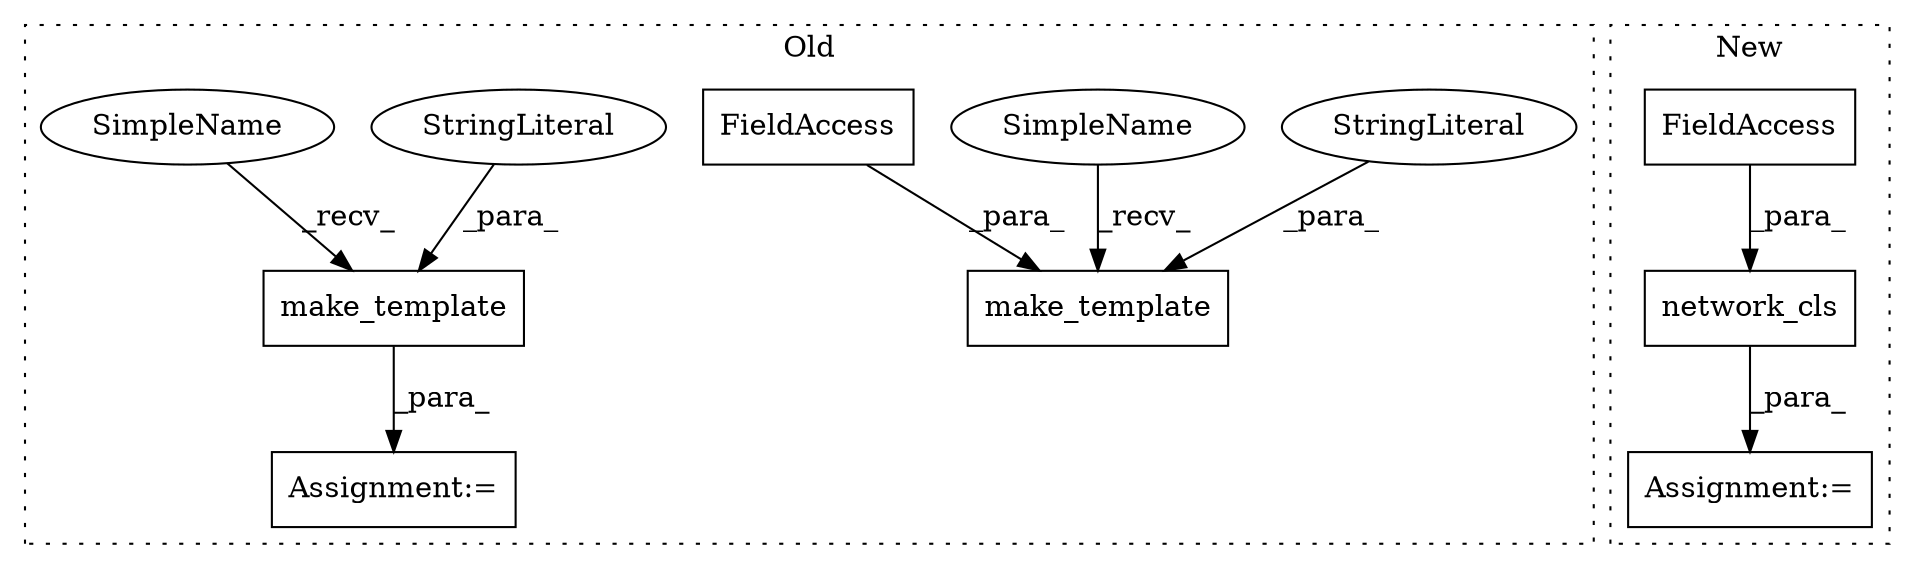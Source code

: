 digraph G {
subgraph cluster0 {
1 [label="make_template" a="32" s="8632,8678" l="14,1" shape="box"];
3 [label="FieldAccess" a="22" s="8662" l="16" shape="box"];
4 [label="make_template" a="32" s="8560,8600" l="14,1" shape="box"];
5 [label="StringLiteral" a="45" s="8646" l="15" shape="ellipse"];
6 [label="StringLiteral" a="45" s="8574" l="15" shape="ellipse"];
9 [label="Assignment:=" a="7" s="8548" l="1" shape="box"];
10 [label="SimpleName" a="42" s="8621" l="10" shape="ellipse"];
11 [label="SimpleName" a="42" s="8549" l="10" shape="ellipse"];
label = "Old";
style="dotted";
}
subgraph cluster1 {
2 [label="network_cls" a="32" s="8906,8935" l="12,1" shape="box"];
7 [label="FieldAccess" a="22" s="8918" l="17" shape="box"];
8 [label="Assignment:=" a="7" s="8905" l="1" shape="box"];
label = "New";
style="dotted";
}
2 -> 8 [label="_para_"];
3 -> 1 [label="_para_"];
4 -> 9 [label="_para_"];
5 -> 1 [label="_para_"];
6 -> 4 [label="_para_"];
7 -> 2 [label="_para_"];
10 -> 1 [label="_recv_"];
11 -> 4 [label="_recv_"];
}